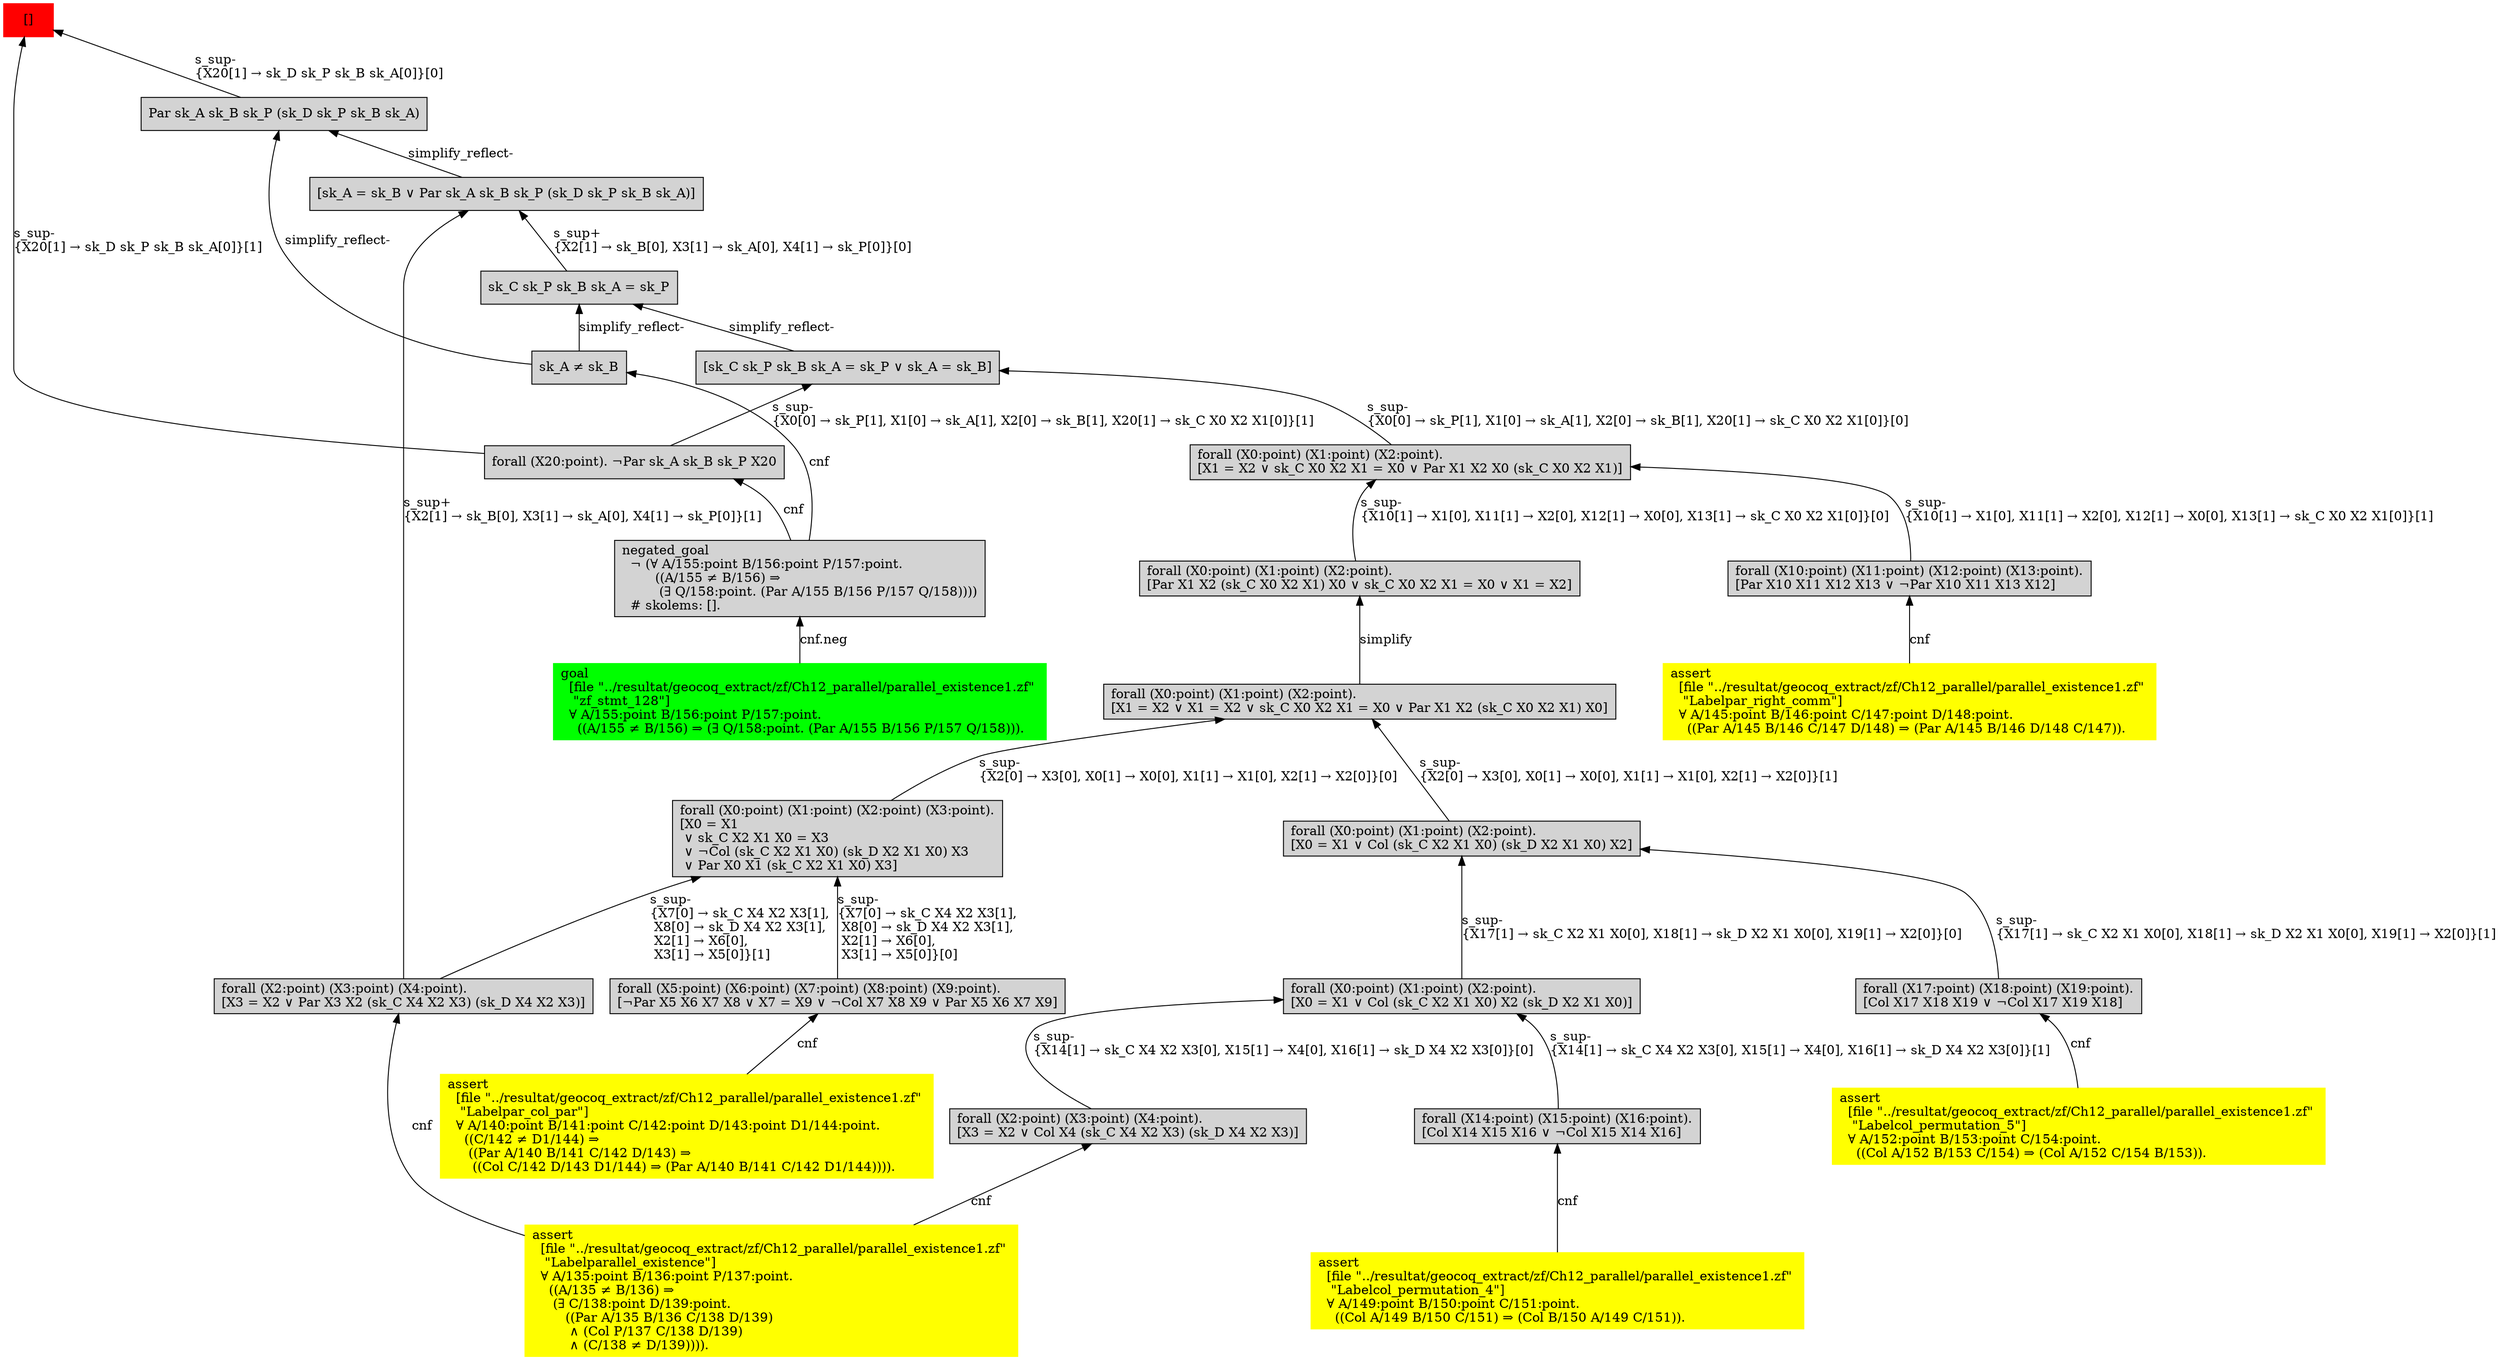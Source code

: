 digraph "unsat_graph" {
  vertex_0 [color=red, label="[]", shape=box, style=filled];
  vertex_0 -> vertex_1 [label="s_sup-\l\{X20[1] → sk_D sk_P sk_B sk_A[0]\}[1]\l", dir="back"];
  vertex_1 [shape=box, label="forall (X20:point). ¬Par sk_A sk_B sk_P X20\l", style=filled];
  vertex_1 -> vertex_2 [label="cnf", dir="back"];
  vertex_2 [shape=box, label="negated_goal\l  ¬ (∀ A/155:point B/156:point P/157:point.\l        ((A/155 ≠ B/156) ⇒\l         (∃ Q/158:point. (Par A/155 B/156 P/157 Q/158))))\l  # skolems: [].\l", style=filled];
  vertex_2 -> vertex_3 [label="cnf.neg", dir="back"];
  vertex_3 [color=green, shape=box, label="goal\l  [file \"../resultat/geocoq_extract/zf/Ch12_parallel/parallel_existence1.zf\" \l   \"zf_stmt_128\"]\l  ∀ A/155:point B/156:point P/157:point.\l    ((A/155 ≠ B/156) ⇒ (∃ Q/158:point. (Par A/155 B/156 P/157 Q/158))).\l", style=filled];
  vertex_0 -> vertex_4 [label="s_sup-\l\{X20[1] → sk_D sk_P sk_B sk_A[0]\}[0]\l", dir="back"];
  vertex_4 [shape=box, label="Par sk_A sk_B sk_P (sk_D sk_P sk_B sk_A)\l", style=filled];
  vertex_4 -> vertex_5 [label="simplify_reflect-", dir="back"];
  vertex_5 [shape=box, label="sk_A ≠ sk_B\l", style=filled];
  vertex_5 -> vertex_2 [label="cnf", dir="back"];
  vertex_4 -> vertex_6 [label="simplify_reflect-", dir="back"];
  vertex_6 [shape=box, label="[sk_A = sk_B ∨ Par sk_A sk_B sk_P (sk_D sk_P sk_B sk_A)]\l", style=filled];
  vertex_6 -> vertex_7 [label="s_sup+\l\{X2[1] → sk_B[0], X3[1] → sk_A[0], X4[1] → sk_P[0]\}[1]\l", dir="back"];
  vertex_7 [shape=box, label="forall (X2:point) (X3:point) (X4:point).\l[X3 = X2 ∨ Par X3 X2 (sk_C X4 X2 X3) (sk_D X4 X2 X3)]\l", style=filled];
  vertex_7 -> vertex_8 [label="cnf", dir="back"];
  vertex_8 [color=yellow, shape=box, label="assert\l  [file \"../resultat/geocoq_extract/zf/Ch12_parallel/parallel_existence1.zf\" \l   \"Labelparallel_existence\"]\l  ∀ A/135:point B/136:point P/137:point.\l    ((A/135 ≠ B/136) ⇒\l     (∃ C/138:point D/139:point.\l        ((Par A/135 B/136 C/138 D/139)\l         ∧ (Col P/137 C/138 D/139)\l         ∧ (C/138 ≠ D/139)))).\l", style=filled];
  vertex_6 -> vertex_9 [label="s_sup+\l\{X2[1] → sk_B[0], X3[1] → sk_A[0], X4[1] → sk_P[0]\}[0]\l", dir="back"];
  vertex_9 [shape=box, label="sk_C sk_P sk_B sk_A = sk_P\l", style=filled];
  vertex_9 -> vertex_5 [label="simplify_reflect-", dir="back"];
  vertex_9 -> vertex_10 [label="simplify_reflect-", dir="back"];
  vertex_10 [shape=box, label="[sk_C sk_P sk_B sk_A = sk_P ∨ sk_A = sk_B]\l", style=filled];
  vertex_10 -> vertex_1 [label="s_sup-\l\{X0[0] → sk_P[1], X1[0] → sk_A[1], X2[0] → sk_B[1], X20[1] → sk_C X0 X2 X1[0]\}[1]\l", dir="back"];
  vertex_10 -> vertex_11 [label="s_sup-\l\{X0[0] → sk_P[1], X1[0] → sk_A[1], X2[0] → sk_B[1], X20[1] → sk_C X0 X2 X1[0]\}[0]\l", dir="back"];
  vertex_11 [shape=box, label="forall (X0:point) (X1:point) (X2:point).\l[X1 = X2 ∨ sk_C X0 X2 X1 = X0 ∨ Par X1 X2 X0 (sk_C X0 X2 X1)]\l", style=filled];
  vertex_11 -> vertex_12 [label="s_sup-\l\{X10[1] → X1[0], X11[1] → X2[0], X12[1] → X0[0], X13[1] → sk_C X0 X2 X1[0]\}[1]\l", dir="back"];
  vertex_12 [shape=box, label="forall (X10:point) (X11:point) (X12:point) (X13:point).\l[Par X10 X11 X12 X13 ∨ ¬Par X10 X11 X13 X12]\l", style=filled];
  vertex_12 -> vertex_13 [label="cnf", dir="back"];
  vertex_13 [color=yellow, shape=box, label="assert\l  [file \"../resultat/geocoq_extract/zf/Ch12_parallel/parallel_existence1.zf\" \l   \"Labelpar_right_comm\"]\l  ∀ A/145:point B/146:point C/147:point D/148:point.\l    ((Par A/145 B/146 C/147 D/148) ⇒ (Par A/145 B/146 D/148 C/147)).\l", style=filled];
  vertex_11 -> vertex_14 [label="s_sup-\l\{X10[1] → X1[0], X11[1] → X2[0], X12[1] → X0[0], X13[1] → sk_C X0 X2 X1[0]\}[0]\l", dir="back"];
  vertex_14 [shape=box, label="forall (X0:point) (X1:point) (X2:point).\l[Par X1 X2 (sk_C X0 X2 X1) X0 ∨ sk_C X0 X2 X1 = X0 ∨ X1 = X2]\l", style=filled];
  vertex_14 -> vertex_15 [label="simplify", dir="back"];
  vertex_15 [shape=box, label="forall (X0:point) (X1:point) (X2:point).\l[X1 = X2 ∨ X1 = X2 ∨ sk_C X0 X2 X1 = X0 ∨ Par X1 X2 (sk_C X0 X2 X1) X0]\l", style=filled];
  vertex_15 -> vertex_16 [label="s_sup-\l\{X2[0] → X3[0], X0[1] → X0[0], X1[1] → X1[0], X2[1] → X2[0]\}[0]\l", dir="back"];
  vertex_16 [shape=box, label="forall (X0:point) (X1:point) (X2:point) (X3:point).\l[X0 = X1\l ∨ sk_C X2 X1 X0 = X3\l ∨ ¬Col (sk_C X2 X1 X0) (sk_D X2 X1 X0) X3\l ∨ Par X0 X1 (sk_C X2 X1 X0) X3]\l", style=filled];
  vertex_16 -> vertex_17 [label="s_sup-\l\{X7[0] → sk_C X4 X2 X3[1], \l X8[0] → sk_D X4 X2 X3[1], \l X2[1] → X6[0], \l X3[1] → X5[0]\}[0]\l", dir="back"];
  vertex_17 [shape=box, label="forall (X5:point) (X6:point) (X7:point) (X8:point) (X9:point).\l[¬Par X5 X6 X7 X8 ∨ X7 = X9 ∨ ¬Col X7 X8 X9 ∨ Par X5 X6 X7 X9]\l", style=filled];
  vertex_17 -> vertex_18 [label="cnf", dir="back"];
  vertex_18 [color=yellow, shape=box, label="assert\l  [file \"../resultat/geocoq_extract/zf/Ch12_parallel/parallel_existence1.zf\" \l   \"Labelpar_col_par\"]\l  ∀ A/140:point B/141:point C/142:point D/143:point D1/144:point.\l    ((C/142 ≠ D1/144) ⇒\l     ((Par A/140 B/141 C/142 D/143) ⇒\l      ((Col C/142 D/143 D1/144) ⇒ (Par A/140 B/141 C/142 D1/144)))).\l", style=filled];
  vertex_16 -> vertex_7 [label="s_sup-\l\{X7[0] → sk_C X4 X2 X3[1], \l X8[0] → sk_D X4 X2 X3[1], \l X2[1] → X6[0], \l X3[1] → X5[0]\}[1]\l", dir="back"];
  vertex_15 -> vertex_19 [label="s_sup-\l\{X2[0] → X3[0], X0[1] → X0[0], X1[1] → X1[0], X2[1] → X2[0]\}[1]\l", dir="back"];
  vertex_19 [shape=box, label="forall (X0:point) (X1:point) (X2:point).\l[X0 = X1 ∨ Col (sk_C X2 X1 X0) (sk_D X2 X1 X0) X2]\l", style=filled];
  vertex_19 -> vertex_20 [label="s_sup-\l\{X17[1] → sk_C X2 X1 X0[0], X18[1] → sk_D X2 X1 X0[0], X19[1] → X2[0]\}[1]\l", dir="back"];
  vertex_20 [shape=box, label="forall (X17:point) (X18:point) (X19:point).\l[Col X17 X18 X19 ∨ ¬Col X17 X19 X18]\l", style=filled];
  vertex_20 -> vertex_21 [label="cnf", dir="back"];
  vertex_21 [color=yellow, shape=box, label="assert\l  [file \"../resultat/geocoq_extract/zf/Ch12_parallel/parallel_existence1.zf\" \l   \"Labelcol_permutation_5\"]\l  ∀ A/152:point B/153:point C/154:point.\l    ((Col A/152 B/153 C/154) ⇒ (Col A/152 C/154 B/153)).\l", style=filled];
  vertex_19 -> vertex_22 [label="s_sup-\l\{X17[1] → sk_C X2 X1 X0[0], X18[1] → sk_D X2 X1 X0[0], X19[1] → X2[0]\}[0]\l", dir="back"];
  vertex_22 [shape=box, label="forall (X0:point) (X1:point) (X2:point).\l[X0 = X1 ∨ Col (sk_C X2 X1 X0) X2 (sk_D X2 X1 X0)]\l", style=filled];
  vertex_22 -> vertex_23 [label="s_sup-\l\{X14[1] → sk_C X4 X2 X3[0], X15[1] → X4[0], X16[1] → sk_D X4 X2 X3[0]\}[1]\l", dir="back"];
  vertex_23 [shape=box, label="forall (X14:point) (X15:point) (X16:point).\l[Col X14 X15 X16 ∨ ¬Col X15 X14 X16]\l", style=filled];
  vertex_23 -> vertex_24 [label="cnf", dir="back"];
  vertex_24 [color=yellow, shape=box, label="assert\l  [file \"../resultat/geocoq_extract/zf/Ch12_parallel/parallel_existence1.zf\" \l   \"Labelcol_permutation_4\"]\l  ∀ A/149:point B/150:point C/151:point.\l    ((Col A/149 B/150 C/151) ⇒ (Col B/150 A/149 C/151)).\l", style=filled];
  vertex_22 -> vertex_25 [label="s_sup-\l\{X14[1] → sk_C X4 X2 X3[0], X15[1] → X4[0], X16[1] → sk_D X4 X2 X3[0]\}[0]\l", dir="back"];
  vertex_25 [shape=box, label="forall (X2:point) (X3:point) (X4:point).\l[X3 = X2 ∨ Col X4 (sk_C X4 X2 X3) (sk_D X4 X2 X3)]\l", style=filled];
  vertex_25 -> vertex_8 [label="cnf", dir="back"];
  }


